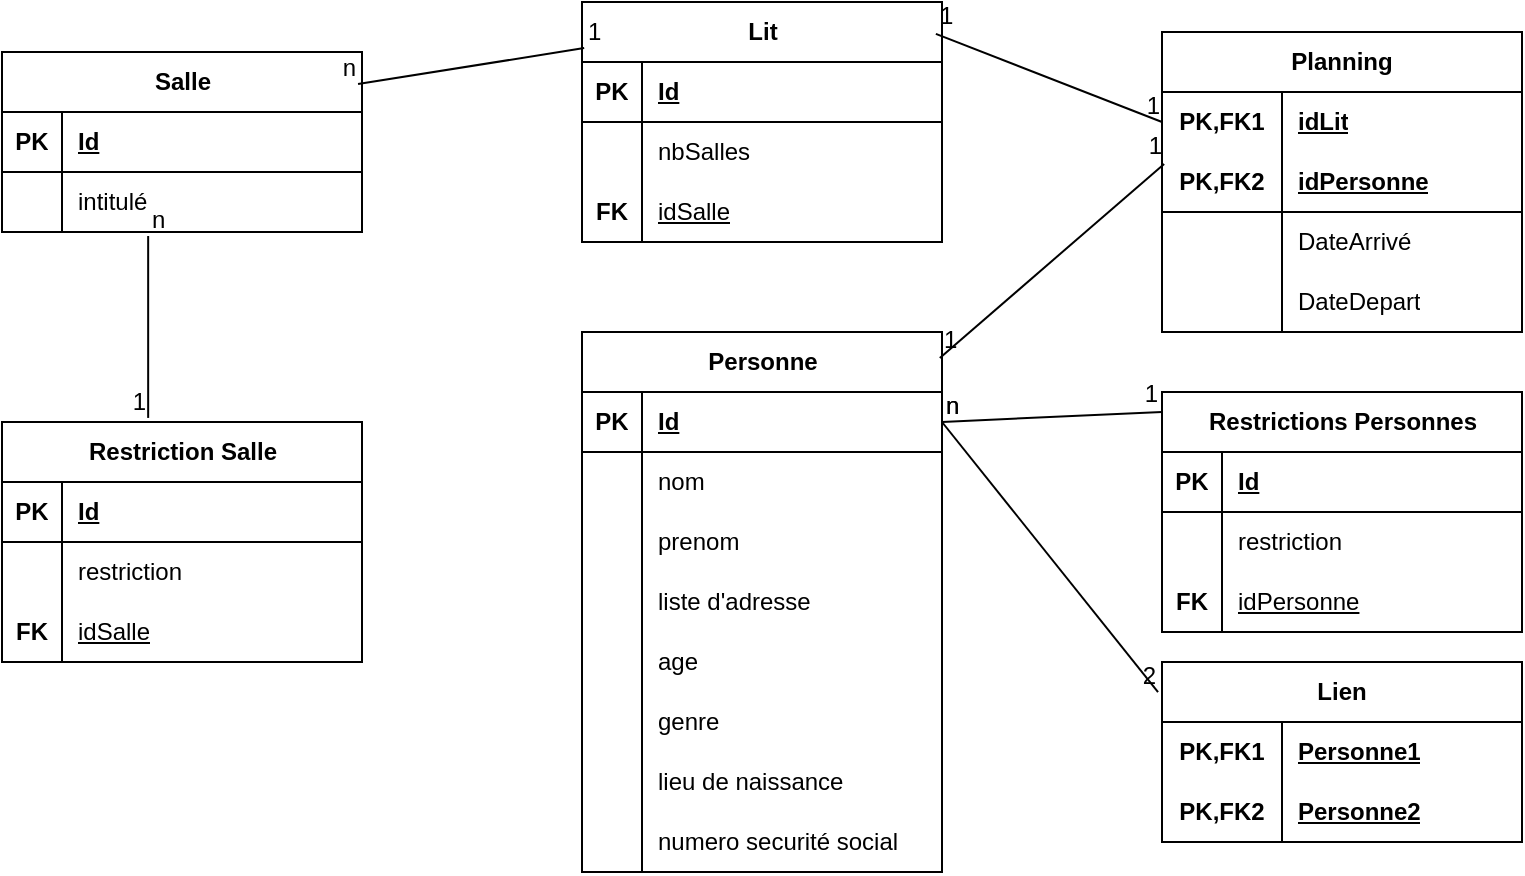 <mxfile version="27.0.2">
  <diagram name="Page-1" id="mjW35yFonnI-zJQl1qwb">
    <mxGraphModel grid="1" page="1" gridSize="10" guides="1" tooltips="1" connect="1" arrows="1" fold="1" pageScale="1" pageWidth="827" pageHeight="1169" math="0" shadow="0">
      <root>
        <mxCell id="0" />
        <mxCell id="1" parent="0" />
        <mxCell id="gd0sQgLdiKYBa4Xh-4gD-1" value="Lit" style="shape=table;startSize=30;container=1;collapsible=1;childLayout=tableLayout;fixedRows=1;rowLines=0;fontStyle=1;align=center;resizeLast=1;html=1;" vertex="1" parent="1">
          <mxGeometry x="330" y="255" width="180" height="120" as="geometry" />
        </mxCell>
        <mxCell id="gd0sQgLdiKYBa4Xh-4gD-2" value="" style="shape=tableRow;horizontal=0;startSize=0;swimlaneHead=0;swimlaneBody=0;fillColor=none;collapsible=0;dropTarget=0;points=[[0,0.5],[1,0.5]];portConstraint=eastwest;top=0;left=0;right=0;bottom=1;" vertex="1" parent="gd0sQgLdiKYBa4Xh-4gD-1">
          <mxGeometry y="30" width="180" height="30" as="geometry" />
        </mxCell>
        <mxCell id="gd0sQgLdiKYBa4Xh-4gD-3" value="PK" style="shape=partialRectangle;connectable=0;fillColor=none;top=0;left=0;bottom=0;right=0;fontStyle=1;overflow=hidden;whiteSpace=wrap;html=1;" vertex="1" parent="gd0sQgLdiKYBa4Xh-4gD-2">
          <mxGeometry width="30" height="30" as="geometry">
            <mxRectangle width="30" height="30" as="alternateBounds" />
          </mxGeometry>
        </mxCell>
        <mxCell id="gd0sQgLdiKYBa4Xh-4gD-4" value="Id" style="shape=partialRectangle;connectable=0;fillColor=none;top=0;left=0;bottom=0;right=0;align=left;spacingLeft=6;fontStyle=5;overflow=hidden;whiteSpace=wrap;html=1;" vertex="1" parent="gd0sQgLdiKYBa4Xh-4gD-2">
          <mxGeometry x="30" width="150" height="30" as="geometry">
            <mxRectangle width="150" height="30" as="alternateBounds" />
          </mxGeometry>
        </mxCell>
        <mxCell id="gd0sQgLdiKYBa4Xh-4gD-5" value="" style="shape=tableRow;horizontal=0;startSize=0;swimlaneHead=0;swimlaneBody=0;fillColor=none;collapsible=0;dropTarget=0;points=[[0,0.5],[1,0.5]];portConstraint=eastwest;top=0;left=0;right=0;bottom=0;" vertex="1" parent="gd0sQgLdiKYBa4Xh-4gD-1">
          <mxGeometry y="60" width="180" height="30" as="geometry" />
        </mxCell>
        <mxCell id="gd0sQgLdiKYBa4Xh-4gD-6" value="" style="shape=partialRectangle;connectable=0;fillColor=none;top=0;left=0;bottom=0;right=0;editable=1;overflow=hidden;whiteSpace=wrap;html=1;" vertex="1" parent="gd0sQgLdiKYBa4Xh-4gD-5">
          <mxGeometry width="30" height="30" as="geometry">
            <mxRectangle width="30" height="30" as="alternateBounds" />
          </mxGeometry>
        </mxCell>
        <mxCell id="gd0sQgLdiKYBa4Xh-4gD-7" value="nbSalles" style="shape=partialRectangle;connectable=0;fillColor=none;top=0;left=0;bottom=0;right=0;align=left;spacingLeft=6;overflow=hidden;whiteSpace=wrap;html=1;" vertex="1" parent="gd0sQgLdiKYBa4Xh-4gD-5">
          <mxGeometry x="30" width="150" height="30" as="geometry">
            <mxRectangle width="150" height="30" as="alternateBounds" />
          </mxGeometry>
        </mxCell>
        <mxCell id="gd0sQgLdiKYBa4Xh-4gD-8" value="" style="shape=tableRow;horizontal=0;startSize=0;swimlaneHead=0;swimlaneBody=0;fillColor=none;collapsible=0;dropTarget=0;points=[[0,0.5],[1,0.5]];portConstraint=eastwest;top=0;left=0;right=0;bottom=0;" vertex="1" parent="gd0sQgLdiKYBa4Xh-4gD-1">
          <mxGeometry y="90" width="180" height="30" as="geometry" />
        </mxCell>
        <mxCell id="gd0sQgLdiKYBa4Xh-4gD-9" value="&lt;b&gt;FK&lt;/b&gt;" style="shape=partialRectangle;connectable=0;fillColor=none;top=0;left=0;bottom=0;right=0;editable=1;overflow=hidden;whiteSpace=wrap;html=1;" vertex="1" parent="gd0sQgLdiKYBa4Xh-4gD-8">
          <mxGeometry width="30" height="30" as="geometry">
            <mxRectangle width="30" height="30" as="alternateBounds" />
          </mxGeometry>
        </mxCell>
        <mxCell id="gd0sQgLdiKYBa4Xh-4gD-10" value="&lt;u&gt;idSalle&lt;/u&gt;" style="shape=partialRectangle;connectable=0;fillColor=none;top=0;left=0;bottom=0;right=0;align=left;spacingLeft=6;overflow=hidden;whiteSpace=wrap;html=1;" vertex="1" parent="gd0sQgLdiKYBa4Xh-4gD-8">
          <mxGeometry x="30" width="150" height="30" as="geometry">
            <mxRectangle width="150" height="30" as="alternateBounds" />
          </mxGeometry>
        </mxCell>
        <mxCell id="gd0sQgLdiKYBa4Xh-4gD-14" value="Planning" style="shape=table;startSize=30;container=1;collapsible=1;childLayout=tableLayout;fixedRows=1;rowLines=0;fontStyle=1;align=center;resizeLast=1;html=1;whiteSpace=wrap;" vertex="1" parent="1">
          <mxGeometry x="620" y="270" width="180" height="150" as="geometry" />
        </mxCell>
        <mxCell id="gd0sQgLdiKYBa4Xh-4gD-15" value="" style="shape=tableRow;horizontal=0;startSize=0;swimlaneHead=0;swimlaneBody=0;fillColor=none;collapsible=0;dropTarget=0;points=[[0,0.5],[1,0.5]];portConstraint=eastwest;top=0;left=0;right=0;bottom=0;html=1;" vertex="1" parent="gd0sQgLdiKYBa4Xh-4gD-14">
          <mxGeometry y="30" width="180" height="30" as="geometry" />
        </mxCell>
        <mxCell id="gd0sQgLdiKYBa4Xh-4gD-16" value="PK,FK1" style="shape=partialRectangle;connectable=0;fillColor=none;top=0;left=0;bottom=0;right=0;fontStyle=1;overflow=hidden;html=1;whiteSpace=wrap;" vertex="1" parent="gd0sQgLdiKYBa4Xh-4gD-15">
          <mxGeometry width="60" height="30" as="geometry">
            <mxRectangle width="60" height="30" as="alternateBounds" />
          </mxGeometry>
        </mxCell>
        <mxCell id="gd0sQgLdiKYBa4Xh-4gD-17" value="idLit" style="shape=partialRectangle;connectable=0;fillColor=none;top=0;left=0;bottom=0;right=0;align=left;spacingLeft=6;fontStyle=5;overflow=hidden;html=1;whiteSpace=wrap;" vertex="1" parent="gd0sQgLdiKYBa4Xh-4gD-15">
          <mxGeometry x="60" width="120" height="30" as="geometry">
            <mxRectangle width="120" height="30" as="alternateBounds" />
          </mxGeometry>
        </mxCell>
        <mxCell id="gd0sQgLdiKYBa4Xh-4gD-18" value="" style="shape=tableRow;horizontal=0;startSize=0;swimlaneHead=0;swimlaneBody=0;fillColor=none;collapsible=0;dropTarget=0;points=[[0,0.5],[1,0.5]];portConstraint=eastwest;top=0;left=0;right=0;bottom=1;html=1;" vertex="1" parent="gd0sQgLdiKYBa4Xh-4gD-14">
          <mxGeometry y="60" width="180" height="30" as="geometry" />
        </mxCell>
        <mxCell id="gd0sQgLdiKYBa4Xh-4gD-19" value="PK,FK2" style="shape=partialRectangle;connectable=0;fillColor=none;top=0;left=0;bottom=0;right=0;fontStyle=1;overflow=hidden;html=1;whiteSpace=wrap;" vertex="1" parent="gd0sQgLdiKYBa4Xh-4gD-18">
          <mxGeometry width="60" height="30" as="geometry">
            <mxRectangle width="60" height="30" as="alternateBounds" />
          </mxGeometry>
        </mxCell>
        <mxCell id="gd0sQgLdiKYBa4Xh-4gD-20" value="idPersonne" style="shape=partialRectangle;connectable=0;fillColor=none;top=0;left=0;bottom=0;right=0;align=left;spacingLeft=6;fontStyle=5;overflow=hidden;html=1;whiteSpace=wrap;" vertex="1" parent="gd0sQgLdiKYBa4Xh-4gD-18">
          <mxGeometry x="60" width="120" height="30" as="geometry">
            <mxRectangle width="120" height="30" as="alternateBounds" />
          </mxGeometry>
        </mxCell>
        <mxCell id="gd0sQgLdiKYBa4Xh-4gD-21" value="" style="shape=tableRow;horizontal=0;startSize=0;swimlaneHead=0;swimlaneBody=0;fillColor=none;collapsible=0;dropTarget=0;points=[[0,0.5],[1,0.5]];portConstraint=eastwest;top=0;left=0;right=0;bottom=0;html=1;" vertex="1" parent="gd0sQgLdiKYBa4Xh-4gD-14">
          <mxGeometry y="90" width="180" height="30" as="geometry" />
        </mxCell>
        <mxCell id="gd0sQgLdiKYBa4Xh-4gD-22" value="" style="shape=partialRectangle;connectable=0;fillColor=none;top=0;left=0;bottom=0;right=0;editable=1;overflow=hidden;html=1;whiteSpace=wrap;" vertex="1" parent="gd0sQgLdiKYBa4Xh-4gD-21">
          <mxGeometry width="60" height="30" as="geometry">
            <mxRectangle width="60" height="30" as="alternateBounds" />
          </mxGeometry>
        </mxCell>
        <mxCell id="gd0sQgLdiKYBa4Xh-4gD-23" value="DateArrivé" style="shape=partialRectangle;connectable=0;fillColor=none;top=0;left=0;bottom=0;right=0;align=left;spacingLeft=6;overflow=hidden;html=1;whiteSpace=wrap;" vertex="1" parent="gd0sQgLdiKYBa4Xh-4gD-21">
          <mxGeometry x="60" width="120" height="30" as="geometry">
            <mxRectangle width="120" height="30" as="alternateBounds" />
          </mxGeometry>
        </mxCell>
        <mxCell id="gd0sQgLdiKYBa4Xh-4gD-24" value="" style="shape=tableRow;horizontal=0;startSize=0;swimlaneHead=0;swimlaneBody=0;fillColor=none;collapsible=0;dropTarget=0;points=[[0,0.5],[1,0.5]];portConstraint=eastwest;top=0;left=0;right=0;bottom=0;html=1;" vertex="1" parent="gd0sQgLdiKYBa4Xh-4gD-14">
          <mxGeometry y="120" width="180" height="30" as="geometry" />
        </mxCell>
        <mxCell id="gd0sQgLdiKYBa4Xh-4gD-25" value="" style="shape=partialRectangle;connectable=0;fillColor=none;top=0;left=0;bottom=0;right=0;editable=1;overflow=hidden;html=1;whiteSpace=wrap;" vertex="1" parent="gd0sQgLdiKYBa4Xh-4gD-24">
          <mxGeometry width="60" height="30" as="geometry">
            <mxRectangle width="60" height="30" as="alternateBounds" />
          </mxGeometry>
        </mxCell>
        <mxCell id="gd0sQgLdiKYBa4Xh-4gD-26" value="DateDepart" style="shape=partialRectangle;connectable=0;fillColor=none;top=0;left=0;bottom=0;right=0;align=left;spacingLeft=6;overflow=hidden;html=1;whiteSpace=wrap;" vertex="1" parent="gd0sQgLdiKYBa4Xh-4gD-24">
          <mxGeometry x="60" width="120" height="30" as="geometry">
            <mxRectangle width="120" height="30" as="alternateBounds" />
          </mxGeometry>
        </mxCell>
        <mxCell id="gd0sQgLdiKYBa4Xh-4gD-27" value="" style="endArrow=none;html=1;rounded=0;exitX=0.983;exitY=0.133;exitDx=0;exitDy=0;exitPerimeter=0;entryX=0;entryY=0.5;entryDx=0;entryDy=0;" edge="1" parent="1" source="gd0sQgLdiKYBa4Xh-4gD-1" target="gd0sQgLdiKYBa4Xh-4gD-15">
          <mxGeometry relative="1" as="geometry">
            <mxPoint x="330" y="390" as="sourcePoint" />
            <mxPoint x="490" y="390" as="targetPoint" />
          </mxGeometry>
        </mxCell>
        <mxCell id="gd0sQgLdiKYBa4Xh-4gD-28" value="1" style="resizable=0;html=1;whiteSpace=wrap;align=left;verticalAlign=bottom;" connectable="0" vertex="1" parent="gd0sQgLdiKYBa4Xh-4gD-27">
          <mxGeometry x="-1" relative="1" as="geometry" />
        </mxCell>
        <mxCell id="gd0sQgLdiKYBa4Xh-4gD-29" value="1" style="resizable=0;html=1;whiteSpace=wrap;align=right;verticalAlign=bottom;" connectable="0" vertex="1" parent="gd0sQgLdiKYBa4Xh-4gD-27">
          <mxGeometry x="1" relative="1" as="geometry" />
        </mxCell>
        <mxCell id="gd0sQgLdiKYBa4Xh-4gD-34" value="Personne" style="shape=table;startSize=30;container=1;collapsible=1;childLayout=tableLayout;fixedRows=1;rowLines=0;fontStyle=1;align=center;resizeLast=1;html=1;" vertex="1" parent="1">
          <mxGeometry x="330" y="420" width="180" height="270" as="geometry">
            <mxRectangle x="330" y="420" width="90" height="30" as="alternateBounds" />
          </mxGeometry>
        </mxCell>
        <mxCell id="gd0sQgLdiKYBa4Xh-4gD-35" value="" style="shape=tableRow;horizontal=0;startSize=0;swimlaneHead=0;swimlaneBody=0;fillColor=none;collapsible=0;dropTarget=0;points=[[0,0.5],[1,0.5]];portConstraint=eastwest;top=0;left=0;right=0;bottom=1;" vertex="1" parent="gd0sQgLdiKYBa4Xh-4gD-34">
          <mxGeometry y="30" width="180" height="30" as="geometry" />
        </mxCell>
        <mxCell id="gd0sQgLdiKYBa4Xh-4gD-36" value="PK" style="shape=partialRectangle;connectable=0;fillColor=none;top=0;left=0;bottom=0;right=0;fontStyle=1;overflow=hidden;whiteSpace=wrap;html=1;" vertex="1" parent="gd0sQgLdiKYBa4Xh-4gD-35">
          <mxGeometry width="30" height="30" as="geometry">
            <mxRectangle width="30" height="30" as="alternateBounds" />
          </mxGeometry>
        </mxCell>
        <mxCell id="gd0sQgLdiKYBa4Xh-4gD-37" value="Id" style="shape=partialRectangle;connectable=0;fillColor=none;top=0;left=0;bottom=0;right=0;align=left;spacingLeft=6;fontStyle=5;overflow=hidden;whiteSpace=wrap;html=1;" vertex="1" parent="gd0sQgLdiKYBa4Xh-4gD-35">
          <mxGeometry x="30" width="150" height="30" as="geometry">
            <mxRectangle width="150" height="30" as="alternateBounds" />
          </mxGeometry>
        </mxCell>
        <mxCell id="gd0sQgLdiKYBa4Xh-4gD-38" value="" style="shape=tableRow;horizontal=0;startSize=0;swimlaneHead=0;swimlaneBody=0;fillColor=none;collapsible=0;dropTarget=0;points=[[0,0.5],[1,0.5]];portConstraint=eastwest;top=0;left=0;right=0;bottom=0;" vertex="1" parent="gd0sQgLdiKYBa4Xh-4gD-34">
          <mxGeometry y="60" width="180" height="30" as="geometry" />
        </mxCell>
        <mxCell id="gd0sQgLdiKYBa4Xh-4gD-39" value="" style="shape=partialRectangle;connectable=0;fillColor=none;top=0;left=0;bottom=0;right=0;editable=1;overflow=hidden;whiteSpace=wrap;html=1;" vertex="1" parent="gd0sQgLdiKYBa4Xh-4gD-38">
          <mxGeometry width="30" height="30" as="geometry">
            <mxRectangle width="30" height="30" as="alternateBounds" />
          </mxGeometry>
        </mxCell>
        <mxCell id="gd0sQgLdiKYBa4Xh-4gD-40" value="nom&lt;span style=&quot;white-space: pre;&quot;&gt;&#x9;&lt;/span&gt;" style="shape=partialRectangle;connectable=0;fillColor=none;top=0;left=0;bottom=0;right=0;align=left;spacingLeft=6;overflow=hidden;whiteSpace=wrap;html=1;" vertex="1" parent="gd0sQgLdiKYBa4Xh-4gD-38">
          <mxGeometry x="30" width="150" height="30" as="geometry">
            <mxRectangle width="150" height="30" as="alternateBounds" />
          </mxGeometry>
        </mxCell>
        <mxCell id="gd0sQgLdiKYBa4Xh-4gD-41" value="" style="shape=tableRow;horizontal=0;startSize=0;swimlaneHead=0;swimlaneBody=0;fillColor=none;collapsible=0;dropTarget=0;points=[[0,0.5],[1,0.5]];portConstraint=eastwest;top=0;left=0;right=0;bottom=0;" vertex="1" parent="gd0sQgLdiKYBa4Xh-4gD-34">
          <mxGeometry y="90" width="180" height="30" as="geometry" />
        </mxCell>
        <mxCell id="gd0sQgLdiKYBa4Xh-4gD-42" value="" style="shape=partialRectangle;connectable=0;fillColor=none;top=0;left=0;bottom=0;right=0;editable=1;overflow=hidden;whiteSpace=wrap;html=1;" vertex="1" parent="gd0sQgLdiKYBa4Xh-4gD-41">
          <mxGeometry width="30" height="30" as="geometry">
            <mxRectangle width="30" height="30" as="alternateBounds" />
          </mxGeometry>
        </mxCell>
        <mxCell id="gd0sQgLdiKYBa4Xh-4gD-43" value="prenom" style="shape=partialRectangle;connectable=0;fillColor=none;top=0;left=0;bottom=0;right=0;align=left;spacingLeft=6;overflow=hidden;whiteSpace=wrap;html=1;" vertex="1" parent="gd0sQgLdiKYBa4Xh-4gD-41">
          <mxGeometry x="30" width="150" height="30" as="geometry">
            <mxRectangle width="150" height="30" as="alternateBounds" />
          </mxGeometry>
        </mxCell>
        <mxCell id="gd0sQgLdiKYBa4Xh-4gD-44" value="" style="shape=tableRow;horizontal=0;startSize=0;swimlaneHead=0;swimlaneBody=0;fillColor=none;collapsible=0;dropTarget=0;points=[[0,0.5],[1,0.5]];portConstraint=eastwest;top=0;left=0;right=0;bottom=0;" vertex="1" parent="gd0sQgLdiKYBa4Xh-4gD-34">
          <mxGeometry y="120" width="180" height="30" as="geometry" />
        </mxCell>
        <mxCell id="gd0sQgLdiKYBa4Xh-4gD-45" value="" style="shape=partialRectangle;connectable=0;fillColor=none;top=0;left=0;bottom=0;right=0;editable=1;overflow=hidden;whiteSpace=wrap;html=1;" vertex="1" parent="gd0sQgLdiKYBa4Xh-4gD-44">
          <mxGeometry width="30" height="30" as="geometry">
            <mxRectangle width="30" height="30" as="alternateBounds" />
          </mxGeometry>
        </mxCell>
        <mxCell id="gd0sQgLdiKYBa4Xh-4gD-46" value="liste d&#39;adresse" style="shape=partialRectangle;connectable=0;fillColor=none;top=0;left=0;bottom=0;right=0;align=left;spacingLeft=6;overflow=hidden;whiteSpace=wrap;html=1;" vertex="1" parent="gd0sQgLdiKYBa4Xh-4gD-44">
          <mxGeometry x="30" width="150" height="30" as="geometry">
            <mxRectangle width="150" height="30" as="alternateBounds" />
          </mxGeometry>
        </mxCell>
        <mxCell id="gd0sQgLdiKYBa4Xh-4gD-50" style="shape=tableRow;horizontal=0;startSize=0;swimlaneHead=0;swimlaneBody=0;fillColor=none;collapsible=0;dropTarget=0;points=[[0,0.5],[1,0.5]];portConstraint=eastwest;top=0;left=0;right=0;bottom=0;" vertex="1" parent="gd0sQgLdiKYBa4Xh-4gD-34">
          <mxGeometry y="150" width="180" height="30" as="geometry" />
        </mxCell>
        <mxCell id="gd0sQgLdiKYBa4Xh-4gD-51" style="shape=partialRectangle;connectable=0;fillColor=none;top=0;left=0;bottom=0;right=0;editable=1;overflow=hidden;whiteSpace=wrap;html=1;" vertex="1" parent="gd0sQgLdiKYBa4Xh-4gD-50">
          <mxGeometry width="30" height="30" as="geometry">
            <mxRectangle width="30" height="30" as="alternateBounds" />
          </mxGeometry>
        </mxCell>
        <mxCell id="gd0sQgLdiKYBa4Xh-4gD-52" value="age" style="shape=partialRectangle;connectable=0;fillColor=none;top=0;left=0;bottom=0;right=0;align=left;spacingLeft=6;overflow=hidden;whiteSpace=wrap;html=1;" vertex="1" parent="gd0sQgLdiKYBa4Xh-4gD-50">
          <mxGeometry x="30" width="150" height="30" as="geometry">
            <mxRectangle width="150" height="30" as="alternateBounds" />
          </mxGeometry>
        </mxCell>
        <mxCell id="gd0sQgLdiKYBa4Xh-4gD-53" style="shape=tableRow;horizontal=0;startSize=0;swimlaneHead=0;swimlaneBody=0;fillColor=none;collapsible=0;dropTarget=0;points=[[0,0.5],[1,0.5]];portConstraint=eastwest;top=0;left=0;right=0;bottom=0;" vertex="1" parent="gd0sQgLdiKYBa4Xh-4gD-34">
          <mxGeometry y="180" width="180" height="30" as="geometry" />
        </mxCell>
        <mxCell id="gd0sQgLdiKYBa4Xh-4gD-54" style="shape=partialRectangle;connectable=0;fillColor=none;top=0;left=0;bottom=0;right=0;editable=1;overflow=hidden;whiteSpace=wrap;html=1;" vertex="1" parent="gd0sQgLdiKYBa4Xh-4gD-53">
          <mxGeometry width="30" height="30" as="geometry">
            <mxRectangle width="30" height="30" as="alternateBounds" />
          </mxGeometry>
        </mxCell>
        <mxCell id="gd0sQgLdiKYBa4Xh-4gD-55" value="genre" style="shape=partialRectangle;connectable=0;fillColor=none;top=0;left=0;bottom=0;right=0;align=left;spacingLeft=6;overflow=hidden;whiteSpace=wrap;html=1;" vertex="1" parent="gd0sQgLdiKYBa4Xh-4gD-53">
          <mxGeometry x="30" width="150" height="30" as="geometry">
            <mxRectangle width="150" height="30" as="alternateBounds" />
          </mxGeometry>
        </mxCell>
        <mxCell id="gd0sQgLdiKYBa4Xh-4gD-56" style="shape=tableRow;horizontal=0;startSize=0;swimlaneHead=0;swimlaneBody=0;fillColor=none;collapsible=0;dropTarget=0;points=[[0,0.5],[1,0.5]];portConstraint=eastwest;top=0;left=0;right=0;bottom=0;" vertex="1" parent="gd0sQgLdiKYBa4Xh-4gD-34">
          <mxGeometry y="210" width="180" height="30" as="geometry" />
        </mxCell>
        <mxCell id="gd0sQgLdiKYBa4Xh-4gD-57" style="shape=partialRectangle;connectable=0;fillColor=none;top=0;left=0;bottom=0;right=0;editable=1;overflow=hidden;whiteSpace=wrap;html=1;" vertex="1" parent="gd0sQgLdiKYBa4Xh-4gD-56">
          <mxGeometry width="30" height="30" as="geometry">
            <mxRectangle width="30" height="30" as="alternateBounds" />
          </mxGeometry>
        </mxCell>
        <mxCell id="gd0sQgLdiKYBa4Xh-4gD-58" value="lieu de naissance" style="shape=partialRectangle;connectable=0;fillColor=none;top=0;left=0;bottom=0;right=0;align=left;spacingLeft=6;overflow=hidden;whiteSpace=wrap;html=1;" vertex="1" parent="gd0sQgLdiKYBa4Xh-4gD-56">
          <mxGeometry x="30" width="150" height="30" as="geometry">
            <mxRectangle width="150" height="30" as="alternateBounds" />
          </mxGeometry>
        </mxCell>
        <mxCell id="gd0sQgLdiKYBa4Xh-4gD-59" style="shape=tableRow;horizontal=0;startSize=0;swimlaneHead=0;swimlaneBody=0;fillColor=none;collapsible=0;dropTarget=0;points=[[0,0.5],[1,0.5]];portConstraint=eastwest;top=0;left=0;right=0;bottom=0;" vertex="1" parent="gd0sQgLdiKYBa4Xh-4gD-34">
          <mxGeometry y="240" width="180" height="30" as="geometry" />
        </mxCell>
        <mxCell id="gd0sQgLdiKYBa4Xh-4gD-60" style="shape=partialRectangle;connectable=0;fillColor=none;top=0;left=0;bottom=0;right=0;editable=1;overflow=hidden;whiteSpace=wrap;html=1;" vertex="1" parent="gd0sQgLdiKYBa4Xh-4gD-59">
          <mxGeometry width="30" height="30" as="geometry">
            <mxRectangle width="30" height="30" as="alternateBounds" />
          </mxGeometry>
        </mxCell>
        <mxCell id="gd0sQgLdiKYBa4Xh-4gD-61" value="numero securité social" style="shape=partialRectangle;connectable=0;fillColor=none;top=0;left=0;bottom=0;right=0;align=left;spacingLeft=6;overflow=hidden;whiteSpace=wrap;html=1;" vertex="1" parent="gd0sQgLdiKYBa4Xh-4gD-59">
          <mxGeometry x="30" width="150" height="30" as="geometry">
            <mxRectangle width="150" height="30" as="alternateBounds" />
          </mxGeometry>
        </mxCell>
        <mxCell id="gd0sQgLdiKYBa4Xh-4gD-62" value="" style="endArrow=none;html=1;rounded=0;exitX=0.994;exitY=0.048;exitDx=0;exitDy=0;exitPerimeter=0;entryX=0.006;entryY=0.2;entryDx=0;entryDy=0;entryPerimeter=0;" edge="1" parent="1" source="gd0sQgLdiKYBa4Xh-4gD-34" target="gd0sQgLdiKYBa4Xh-4gD-18">
          <mxGeometry relative="1" as="geometry">
            <mxPoint x="297" y="151" as="sourcePoint" />
            <mxPoint x="560" y="165" as="targetPoint" />
          </mxGeometry>
        </mxCell>
        <mxCell id="gd0sQgLdiKYBa4Xh-4gD-63" value="1" style="resizable=0;html=1;whiteSpace=wrap;align=left;verticalAlign=bottom;" connectable="0" vertex="1" parent="gd0sQgLdiKYBa4Xh-4gD-62">
          <mxGeometry x="-1" relative="1" as="geometry" />
        </mxCell>
        <mxCell id="gd0sQgLdiKYBa4Xh-4gD-64" value="1" style="resizable=0;html=1;whiteSpace=wrap;align=right;verticalAlign=bottom;" connectable="0" vertex="1" parent="gd0sQgLdiKYBa4Xh-4gD-62">
          <mxGeometry x="1" relative="1" as="geometry" />
        </mxCell>
        <mxCell id="Xf7bkKfEMFo6FZHZSyrV-14" value="Restrictions Personnes" style="shape=table;startSize=30;container=1;collapsible=1;childLayout=tableLayout;fixedRows=1;rowLines=0;fontStyle=1;align=center;resizeLast=1;html=1;" vertex="1" parent="1">
          <mxGeometry x="620" y="450" width="180" height="120" as="geometry" />
        </mxCell>
        <mxCell id="Xf7bkKfEMFo6FZHZSyrV-15" value="" style="shape=tableRow;horizontal=0;startSize=0;swimlaneHead=0;swimlaneBody=0;fillColor=none;collapsible=0;dropTarget=0;points=[[0,0.5],[1,0.5]];portConstraint=eastwest;top=0;left=0;right=0;bottom=1;" vertex="1" parent="Xf7bkKfEMFo6FZHZSyrV-14">
          <mxGeometry y="30" width="180" height="30" as="geometry" />
        </mxCell>
        <mxCell id="Xf7bkKfEMFo6FZHZSyrV-16" value="PK" style="shape=partialRectangle;connectable=0;fillColor=none;top=0;left=0;bottom=0;right=0;fontStyle=1;overflow=hidden;whiteSpace=wrap;html=1;" vertex="1" parent="Xf7bkKfEMFo6FZHZSyrV-15">
          <mxGeometry width="30" height="30" as="geometry">
            <mxRectangle width="30" height="30" as="alternateBounds" />
          </mxGeometry>
        </mxCell>
        <mxCell id="Xf7bkKfEMFo6FZHZSyrV-17" value="Id" style="shape=partialRectangle;connectable=0;fillColor=none;top=0;left=0;bottom=0;right=0;align=left;spacingLeft=6;fontStyle=5;overflow=hidden;whiteSpace=wrap;html=1;" vertex="1" parent="Xf7bkKfEMFo6FZHZSyrV-15">
          <mxGeometry x="30" width="150" height="30" as="geometry">
            <mxRectangle width="150" height="30" as="alternateBounds" />
          </mxGeometry>
        </mxCell>
        <mxCell id="Xf7bkKfEMFo6FZHZSyrV-18" value="" style="shape=tableRow;horizontal=0;startSize=0;swimlaneHead=0;swimlaneBody=0;fillColor=none;collapsible=0;dropTarget=0;points=[[0,0.5],[1,0.5]];portConstraint=eastwest;top=0;left=0;right=0;bottom=0;" vertex="1" parent="Xf7bkKfEMFo6FZHZSyrV-14">
          <mxGeometry y="60" width="180" height="30" as="geometry" />
        </mxCell>
        <mxCell id="Xf7bkKfEMFo6FZHZSyrV-19" value="" style="shape=partialRectangle;connectable=0;fillColor=none;top=0;left=0;bottom=0;right=0;editable=1;overflow=hidden;whiteSpace=wrap;html=1;" vertex="1" parent="Xf7bkKfEMFo6FZHZSyrV-18">
          <mxGeometry width="30" height="30" as="geometry">
            <mxRectangle width="30" height="30" as="alternateBounds" />
          </mxGeometry>
        </mxCell>
        <mxCell id="Xf7bkKfEMFo6FZHZSyrV-20" value="restriction" style="shape=partialRectangle;connectable=0;fillColor=none;top=0;left=0;bottom=0;right=0;align=left;spacingLeft=6;overflow=hidden;whiteSpace=wrap;html=1;" vertex="1" parent="Xf7bkKfEMFo6FZHZSyrV-18">
          <mxGeometry x="30" width="150" height="30" as="geometry">
            <mxRectangle width="150" height="30" as="alternateBounds" />
          </mxGeometry>
        </mxCell>
        <mxCell id="Xf7bkKfEMFo6FZHZSyrV-21" value="" style="shape=tableRow;horizontal=0;startSize=0;swimlaneHead=0;swimlaneBody=0;fillColor=none;collapsible=0;dropTarget=0;points=[[0,0.5],[1,0.5]];portConstraint=eastwest;top=0;left=0;right=0;bottom=0;" vertex="1" parent="Xf7bkKfEMFo6FZHZSyrV-14">
          <mxGeometry y="90" width="180" height="30" as="geometry" />
        </mxCell>
        <mxCell id="Xf7bkKfEMFo6FZHZSyrV-22" value="&lt;b&gt;FK&lt;/b&gt;" style="shape=partialRectangle;connectable=0;fillColor=none;top=0;left=0;bottom=0;right=0;editable=1;overflow=hidden;whiteSpace=wrap;html=1;" vertex="1" parent="Xf7bkKfEMFo6FZHZSyrV-21">
          <mxGeometry width="30" height="30" as="geometry">
            <mxRectangle width="30" height="30" as="alternateBounds" />
          </mxGeometry>
        </mxCell>
        <mxCell id="Xf7bkKfEMFo6FZHZSyrV-23" value="&lt;u&gt;idPersonne&lt;/u&gt;" style="shape=partialRectangle;connectable=0;fillColor=none;top=0;left=0;bottom=0;right=0;align=left;spacingLeft=6;overflow=hidden;whiteSpace=wrap;html=1;" vertex="1" parent="Xf7bkKfEMFo6FZHZSyrV-21">
          <mxGeometry x="30" width="150" height="30" as="geometry">
            <mxRectangle width="150" height="30" as="alternateBounds" />
          </mxGeometry>
        </mxCell>
        <mxCell id="Xf7bkKfEMFo6FZHZSyrV-27" value="" style="endArrow=none;html=1;rounded=0;exitX=1;exitY=0.5;exitDx=0;exitDy=0;entryX=0;entryY=0.083;entryDx=0;entryDy=0;entryPerimeter=0;" edge="1" parent="1" source="gd0sQgLdiKYBa4Xh-4gD-35" target="Xf7bkKfEMFo6FZHZSyrV-14">
          <mxGeometry relative="1" as="geometry">
            <mxPoint x="423" y="473" as="sourcePoint" />
            <mxPoint x="561" y="356" as="targetPoint" />
          </mxGeometry>
        </mxCell>
        <mxCell id="Xf7bkKfEMFo6FZHZSyrV-28" value="n" style="resizable=0;html=1;whiteSpace=wrap;align=left;verticalAlign=bottom;" connectable="0" vertex="1" parent="Xf7bkKfEMFo6FZHZSyrV-27">
          <mxGeometry x="-1" relative="1" as="geometry" />
        </mxCell>
        <mxCell id="Xf7bkKfEMFo6FZHZSyrV-29" value="1" style="resizable=0;html=1;whiteSpace=wrap;align=right;verticalAlign=bottom;" connectable="0" vertex="1" parent="Xf7bkKfEMFo6FZHZSyrV-27">
          <mxGeometry x="1" relative="1" as="geometry" />
        </mxCell>
        <mxCell id="Xf7bkKfEMFo6FZHZSyrV-30" value="Salle" style="shape=table;startSize=30;container=1;collapsible=1;childLayout=tableLayout;fixedRows=1;rowLines=0;fontStyle=1;align=center;resizeLast=1;html=1;" vertex="1" parent="1">
          <mxGeometry x="40" y="280" width="180" height="90" as="geometry" />
        </mxCell>
        <mxCell id="Xf7bkKfEMFo6FZHZSyrV-31" value="" style="shape=tableRow;horizontal=0;startSize=0;swimlaneHead=0;swimlaneBody=0;fillColor=none;collapsible=0;dropTarget=0;points=[[0,0.5],[1,0.5]];portConstraint=eastwest;top=0;left=0;right=0;bottom=1;" vertex="1" parent="Xf7bkKfEMFo6FZHZSyrV-30">
          <mxGeometry y="30" width="180" height="30" as="geometry" />
        </mxCell>
        <mxCell id="Xf7bkKfEMFo6FZHZSyrV-32" value="PK" style="shape=partialRectangle;connectable=0;fillColor=none;top=0;left=0;bottom=0;right=0;fontStyle=1;overflow=hidden;whiteSpace=wrap;html=1;" vertex="1" parent="Xf7bkKfEMFo6FZHZSyrV-31">
          <mxGeometry width="30" height="30" as="geometry">
            <mxRectangle width="30" height="30" as="alternateBounds" />
          </mxGeometry>
        </mxCell>
        <mxCell id="Xf7bkKfEMFo6FZHZSyrV-33" value="Id" style="shape=partialRectangle;connectable=0;fillColor=none;top=0;left=0;bottom=0;right=0;align=left;spacingLeft=6;fontStyle=5;overflow=hidden;whiteSpace=wrap;html=1;" vertex="1" parent="Xf7bkKfEMFo6FZHZSyrV-31">
          <mxGeometry x="30" width="150" height="30" as="geometry">
            <mxRectangle width="150" height="30" as="alternateBounds" />
          </mxGeometry>
        </mxCell>
        <mxCell id="Xf7bkKfEMFo6FZHZSyrV-34" value="" style="shape=tableRow;horizontal=0;startSize=0;swimlaneHead=0;swimlaneBody=0;fillColor=none;collapsible=0;dropTarget=0;points=[[0,0.5],[1,0.5]];portConstraint=eastwest;top=0;left=0;right=0;bottom=0;" vertex="1" parent="Xf7bkKfEMFo6FZHZSyrV-30">
          <mxGeometry y="60" width="180" height="30" as="geometry" />
        </mxCell>
        <mxCell id="Xf7bkKfEMFo6FZHZSyrV-35" value="" style="shape=partialRectangle;connectable=0;fillColor=none;top=0;left=0;bottom=0;right=0;editable=1;overflow=hidden;whiteSpace=wrap;html=1;" vertex="1" parent="Xf7bkKfEMFo6FZHZSyrV-34">
          <mxGeometry width="30" height="30" as="geometry">
            <mxRectangle width="30" height="30" as="alternateBounds" />
          </mxGeometry>
        </mxCell>
        <mxCell id="Xf7bkKfEMFo6FZHZSyrV-36" value="intitulé" style="shape=partialRectangle;connectable=0;fillColor=none;top=0;left=0;bottom=0;right=0;align=left;spacingLeft=6;overflow=hidden;whiteSpace=wrap;html=1;" vertex="1" parent="Xf7bkKfEMFo6FZHZSyrV-34">
          <mxGeometry x="30" width="150" height="30" as="geometry">
            <mxRectangle width="150" height="30" as="alternateBounds" />
          </mxGeometry>
        </mxCell>
        <mxCell id="Xf7bkKfEMFo6FZHZSyrV-43" value="" style="endArrow=none;html=1;rounded=0;exitX=0.006;exitY=0.192;exitDx=0;exitDy=0;entryX=0.989;entryY=0.178;entryDx=0;entryDy=0;entryPerimeter=0;exitPerimeter=0;" edge="1" parent="1" source="gd0sQgLdiKYBa4Xh-4gD-1" target="Xf7bkKfEMFo6FZHZSyrV-30">
          <mxGeometry relative="1" as="geometry">
            <mxPoint x="520" y="475" as="sourcePoint" />
            <mxPoint x="630" y="470" as="targetPoint" />
          </mxGeometry>
        </mxCell>
        <mxCell id="Xf7bkKfEMFo6FZHZSyrV-44" value="1" style="resizable=0;html=1;whiteSpace=wrap;align=left;verticalAlign=bottom;" connectable="0" vertex="1" parent="Xf7bkKfEMFo6FZHZSyrV-43">
          <mxGeometry x="-1" relative="1" as="geometry" />
        </mxCell>
        <mxCell id="Xf7bkKfEMFo6FZHZSyrV-45" value="n" style="resizable=0;html=1;whiteSpace=wrap;align=right;verticalAlign=bottom;" connectable="0" vertex="1" parent="Xf7bkKfEMFo6FZHZSyrV-43">
          <mxGeometry x="1" relative="1" as="geometry" />
        </mxCell>
        <mxCell id="Xf7bkKfEMFo6FZHZSyrV-46" value="Restriction Salle" style="shape=table;startSize=30;container=1;collapsible=1;childLayout=tableLayout;fixedRows=1;rowLines=0;fontStyle=1;align=center;resizeLast=1;html=1;" vertex="1" parent="1">
          <mxGeometry x="40" y="465" width="180" height="120" as="geometry" />
        </mxCell>
        <mxCell id="Xf7bkKfEMFo6FZHZSyrV-47" value="" style="shape=tableRow;horizontal=0;startSize=0;swimlaneHead=0;swimlaneBody=0;fillColor=none;collapsible=0;dropTarget=0;points=[[0,0.5],[1,0.5]];portConstraint=eastwest;top=0;left=0;right=0;bottom=1;" vertex="1" parent="Xf7bkKfEMFo6FZHZSyrV-46">
          <mxGeometry y="30" width="180" height="30" as="geometry" />
        </mxCell>
        <mxCell id="Xf7bkKfEMFo6FZHZSyrV-48" value="PK" style="shape=partialRectangle;connectable=0;fillColor=none;top=0;left=0;bottom=0;right=0;fontStyle=1;overflow=hidden;whiteSpace=wrap;html=1;" vertex="1" parent="Xf7bkKfEMFo6FZHZSyrV-47">
          <mxGeometry width="30" height="30" as="geometry">
            <mxRectangle width="30" height="30" as="alternateBounds" />
          </mxGeometry>
        </mxCell>
        <mxCell id="Xf7bkKfEMFo6FZHZSyrV-49" value="Id" style="shape=partialRectangle;connectable=0;fillColor=none;top=0;left=0;bottom=0;right=0;align=left;spacingLeft=6;fontStyle=5;overflow=hidden;whiteSpace=wrap;html=1;" vertex="1" parent="Xf7bkKfEMFo6FZHZSyrV-47">
          <mxGeometry x="30" width="150" height="30" as="geometry">
            <mxRectangle width="150" height="30" as="alternateBounds" />
          </mxGeometry>
        </mxCell>
        <mxCell id="Xf7bkKfEMFo6FZHZSyrV-50" value="" style="shape=tableRow;horizontal=0;startSize=0;swimlaneHead=0;swimlaneBody=0;fillColor=none;collapsible=0;dropTarget=0;points=[[0,0.5],[1,0.5]];portConstraint=eastwest;top=0;left=0;right=0;bottom=0;" vertex="1" parent="Xf7bkKfEMFo6FZHZSyrV-46">
          <mxGeometry y="60" width="180" height="30" as="geometry" />
        </mxCell>
        <mxCell id="Xf7bkKfEMFo6FZHZSyrV-51" value="" style="shape=partialRectangle;connectable=0;fillColor=none;top=0;left=0;bottom=0;right=0;editable=1;overflow=hidden;whiteSpace=wrap;html=1;" vertex="1" parent="Xf7bkKfEMFo6FZHZSyrV-50">
          <mxGeometry width="30" height="30" as="geometry">
            <mxRectangle width="30" height="30" as="alternateBounds" />
          </mxGeometry>
        </mxCell>
        <mxCell id="Xf7bkKfEMFo6FZHZSyrV-52" value="restriction" style="shape=partialRectangle;connectable=0;fillColor=none;top=0;left=0;bottom=0;right=0;align=left;spacingLeft=6;overflow=hidden;whiteSpace=wrap;html=1;" vertex="1" parent="Xf7bkKfEMFo6FZHZSyrV-50">
          <mxGeometry x="30" width="150" height="30" as="geometry">
            <mxRectangle width="150" height="30" as="alternateBounds" />
          </mxGeometry>
        </mxCell>
        <mxCell id="Xf7bkKfEMFo6FZHZSyrV-53" value="" style="shape=tableRow;horizontal=0;startSize=0;swimlaneHead=0;swimlaneBody=0;fillColor=none;collapsible=0;dropTarget=0;points=[[0,0.5],[1,0.5]];portConstraint=eastwest;top=0;left=0;right=0;bottom=0;" vertex="1" parent="Xf7bkKfEMFo6FZHZSyrV-46">
          <mxGeometry y="90" width="180" height="30" as="geometry" />
        </mxCell>
        <mxCell id="Xf7bkKfEMFo6FZHZSyrV-54" value="&lt;b&gt;FK&lt;/b&gt;" style="shape=partialRectangle;connectable=0;fillColor=none;top=0;left=0;bottom=0;right=0;editable=1;overflow=hidden;whiteSpace=wrap;html=1;" vertex="1" parent="Xf7bkKfEMFo6FZHZSyrV-53">
          <mxGeometry width="30" height="30" as="geometry">
            <mxRectangle width="30" height="30" as="alternateBounds" />
          </mxGeometry>
        </mxCell>
        <mxCell id="Xf7bkKfEMFo6FZHZSyrV-55" value="&lt;u&gt;idSalle&lt;/u&gt;" style="shape=partialRectangle;connectable=0;fillColor=none;top=0;left=0;bottom=0;right=0;align=left;spacingLeft=6;overflow=hidden;whiteSpace=wrap;html=1;" vertex="1" parent="Xf7bkKfEMFo6FZHZSyrV-53">
          <mxGeometry x="30" width="150" height="30" as="geometry">
            <mxRectangle width="150" height="30" as="alternateBounds" />
          </mxGeometry>
        </mxCell>
        <mxCell id="Xf7bkKfEMFo6FZHZSyrV-56" value="" style="endArrow=none;html=1;rounded=0;exitX=0.406;exitY=1.067;exitDx=0;exitDy=0;entryX=0.406;entryY=-0.017;entryDx=0;entryDy=0;entryPerimeter=0;exitPerimeter=0;" edge="1" parent="1" source="Xf7bkKfEMFo6FZHZSyrV-34" target="Xf7bkKfEMFo6FZHZSyrV-46">
          <mxGeometry relative="1" as="geometry">
            <mxPoint x="520" y="475" as="sourcePoint" />
            <mxPoint x="630" y="470" as="targetPoint" />
          </mxGeometry>
        </mxCell>
        <mxCell id="Xf7bkKfEMFo6FZHZSyrV-57" value="n" style="resizable=0;html=1;whiteSpace=wrap;align=left;verticalAlign=bottom;" connectable="0" vertex="1" parent="Xf7bkKfEMFo6FZHZSyrV-56">
          <mxGeometry x="-1" relative="1" as="geometry" />
        </mxCell>
        <mxCell id="Xf7bkKfEMFo6FZHZSyrV-58" value="1" style="resizable=0;html=1;whiteSpace=wrap;align=right;verticalAlign=bottom;" connectable="0" vertex="1" parent="Xf7bkKfEMFo6FZHZSyrV-56">
          <mxGeometry x="1" relative="1" as="geometry" />
        </mxCell>
        <mxCell id="Xf7bkKfEMFo6FZHZSyrV-59" value="Lien" style="shape=table;startSize=30;container=1;collapsible=1;childLayout=tableLayout;fixedRows=1;rowLines=0;fontStyle=1;align=center;resizeLast=1;html=1;whiteSpace=wrap;" vertex="1" parent="1">
          <mxGeometry x="620" y="585" width="180" height="90" as="geometry" />
        </mxCell>
        <mxCell id="Xf7bkKfEMFo6FZHZSyrV-60" value="" style="shape=tableRow;horizontal=0;startSize=0;swimlaneHead=0;swimlaneBody=0;fillColor=none;collapsible=0;dropTarget=0;points=[[0,0.5],[1,0.5]];portConstraint=eastwest;top=0;left=0;right=0;bottom=0;html=1;" vertex="1" parent="Xf7bkKfEMFo6FZHZSyrV-59">
          <mxGeometry y="30" width="180" height="30" as="geometry" />
        </mxCell>
        <mxCell id="Xf7bkKfEMFo6FZHZSyrV-61" value="PK,FK1" style="shape=partialRectangle;connectable=0;fillColor=none;top=0;left=0;bottom=0;right=0;fontStyle=1;overflow=hidden;html=1;whiteSpace=wrap;" vertex="1" parent="Xf7bkKfEMFo6FZHZSyrV-60">
          <mxGeometry width="60" height="30" as="geometry">
            <mxRectangle width="60" height="30" as="alternateBounds" />
          </mxGeometry>
        </mxCell>
        <mxCell id="Xf7bkKfEMFo6FZHZSyrV-62" value="Personne1" style="shape=partialRectangle;connectable=0;fillColor=none;top=0;left=0;bottom=0;right=0;align=left;spacingLeft=6;fontStyle=5;overflow=hidden;html=1;whiteSpace=wrap;" vertex="1" parent="Xf7bkKfEMFo6FZHZSyrV-60">
          <mxGeometry x="60" width="120" height="30" as="geometry">
            <mxRectangle width="120" height="30" as="alternateBounds" />
          </mxGeometry>
        </mxCell>
        <mxCell id="Xf7bkKfEMFo6FZHZSyrV-63" value="" style="shape=tableRow;horizontal=0;startSize=0;swimlaneHead=0;swimlaneBody=0;fillColor=none;collapsible=0;dropTarget=0;points=[[0,0.5],[1,0.5]];portConstraint=eastwest;top=0;left=0;right=0;bottom=1;html=1;" vertex="1" parent="Xf7bkKfEMFo6FZHZSyrV-59">
          <mxGeometry y="60" width="180" height="30" as="geometry" />
        </mxCell>
        <mxCell id="Xf7bkKfEMFo6FZHZSyrV-64" value="PK,FK2" style="shape=partialRectangle;connectable=0;fillColor=none;top=0;left=0;bottom=0;right=0;fontStyle=1;overflow=hidden;html=1;whiteSpace=wrap;" vertex="1" parent="Xf7bkKfEMFo6FZHZSyrV-63">
          <mxGeometry width="60" height="30" as="geometry">
            <mxRectangle width="60" height="30" as="alternateBounds" />
          </mxGeometry>
        </mxCell>
        <mxCell id="Xf7bkKfEMFo6FZHZSyrV-65" value="Personne2" style="shape=partialRectangle;connectable=0;fillColor=none;top=0;left=0;bottom=0;right=0;align=left;spacingLeft=6;fontStyle=5;overflow=hidden;html=1;whiteSpace=wrap;" vertex="1" parent="Xf7bkKfEMFo6FZHZSyrV-63">
          <mxGeometry x="60" width="120" height="30" as="geometry">
            <mxRectangle width="120" height="30" as="alternateBounds" />
          </mxGeometry>
        </mxCell>
        <mxCell id="Xf7bkKfEMFo6FZHZSyrV-72" value="" style="endArrow=none;html=1;rounded=0;exitX=1;exitY=0.5;exitDx=0;exitDy=0;entryX=-0.011;entryY=0.167;entryDx=0;entryDy=0;entryPerimeter=0;" edge="1" parent="1" source="gd0sQgLdiKYBa4Xh-4gD-35" target="Xf7bkKfEMFo6FZHZSyrV-59">
          <mxGeometry relative="1" as="geometry">
            <mxPoint x="520" y="475" as="sourcePoint" />
            <mxPoint x="630" y="470" as="targetPoint" />
          </mxGeometry>
        </mxCell>
        <mxCell id="Xf7bkKfEMFo6FZHZSyrV-73" value="n" style="resizable=0;html=1;whiteSpace=wrap;align=left;verticalAlign=bottom;" connectable="0" vertex="1" parent="Xf7bkKfEMFo6FZHZSyrV-72">
          <mxGeometry x="-1" relative="1" as="geometry" />
        </mxCell>
        <mxCell id="Xf7bkKfEMFo6FZHZSyrV-74" value="2" style="resizable=0;html=1;whiteSpace=wrap;align=right;verticalAlign=bottom;" connectable="0" vertex="1" parent="Xf7bkKfEMFo6FZHZSyrV-72">
          <mxGeometry x="1" relative="1" as="geometry" />
        </mxCell>
      </root>
    </mxGraphModel>
  </diagram>
</mxfile>
